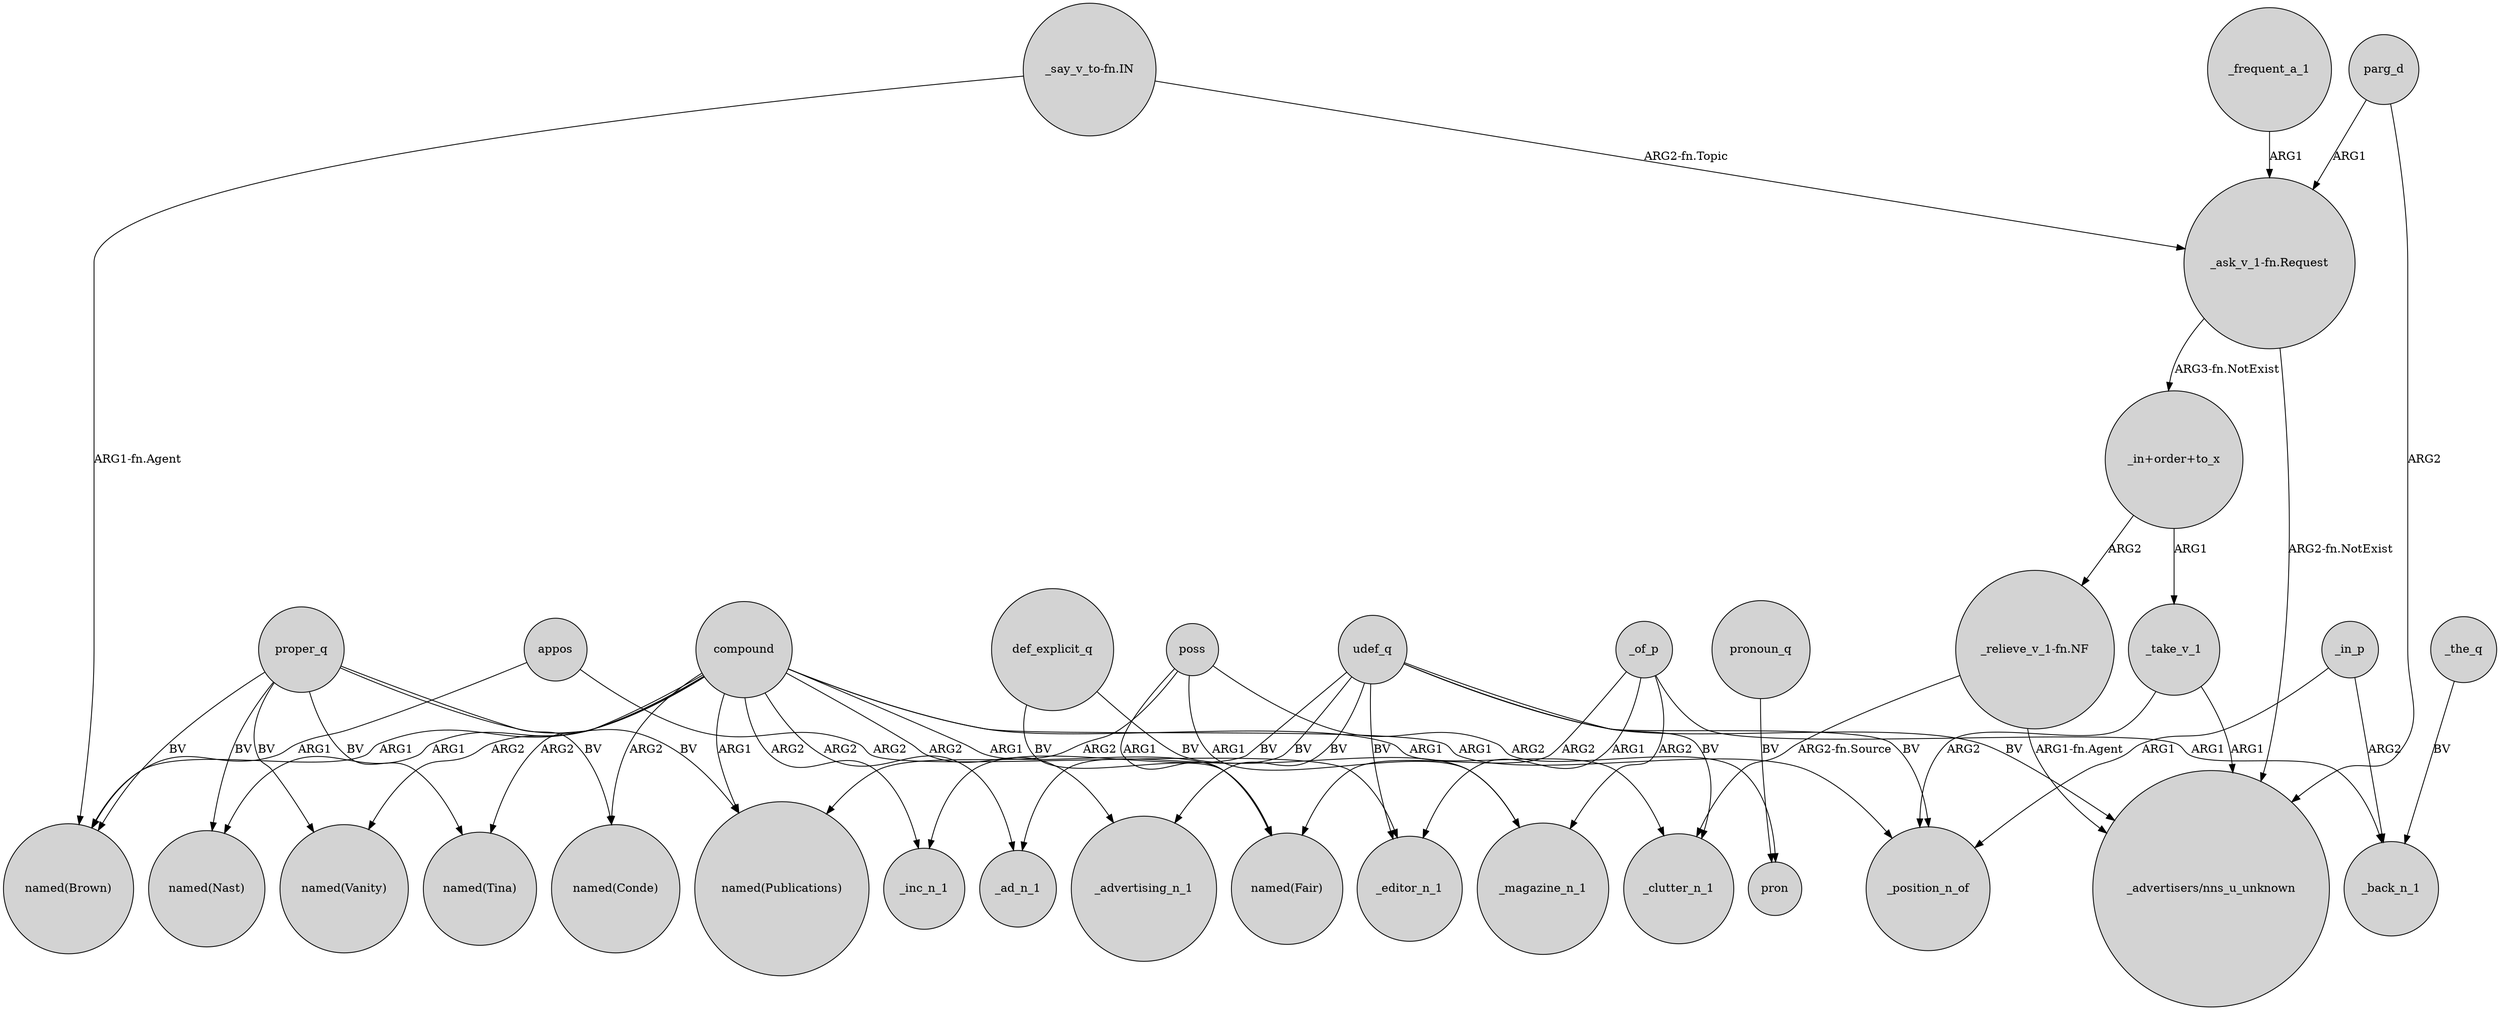 digraph {
	node [shape=circle style=filled]
	compound -> "named(Conde)" [label=ARG2]
	appos -> _editor_n_1 [label=ARG2]
	def_explicit_q -> _magazine_n_1 [label=BV]
	udef_q -> _inc_n_1 [label=BV]
	compound -> "named(Vanity)" [label=ARG2]
	def_explicit_q -> "named(Fair)" [label=BV]
	poss -> pron [label=ARG2]
	compound -> _ad_n_1 [label=ARG2]
	proper_q -> "named(Vanity)" [label=BV]
	compound -> "named(Nast)" [label=ARG1]
	compound -> "named(Publications)" [label=ARG1]
	_the_q -> _back_n_1 [label=BV]
	parg_d -> "_ask_v_1-fn.Request" [label=ARG1]
	parg_d -> "_advertisers/nns_u_unknown" [label=ARG2]
	"_say_v_to-fn.IN" -> "named(Brown)" [label="ARG1-fn.Agent"]
	"_ask_v_1-fn.Request" -> "_in+order+to_x" [label="ARG3-fn.NotExist"]
	proper_q -> "named(Brown)" [label=BV]
	proper_q -> "named(Publications)" [label=BV]
	"_in+order+to_x" -> "_relieve_v_1-fn.NF" [label=ARG2]
	appos -> "named(Brown)" [label=ARG1]
	proper_q -> "named(Tina)" [label=BV]
	"_ask_v_1-fn.Request" -> "_advertisers/nns_u_unknown" [label="ARG2-fn.NotExist"]
	poss -> "named(Publications)" [label=ARG2]
	udef_q -> _advertising_n_1 [label=BV]
	_of_p -> _back_n_1 [label=ARG1]
	_of_p -> _editor_n_1 [label=ARG1]
	poss -> _magazine_n_1 [label=ARG1]
	pronoun_q -> pron [label=BV]
	"_say_v_to-fn.IN" -> "_ask_v_1-fn.Request" [label="ARG2-fn.Topic"]
	"_relieve_v_1-fn.NF" -> "_advertisers/nns_u_unknown" [label="ARG1-fn.Agent"]
	_take_v_1 -> "_advertisers/nns_u_unknown" [label=ARG1]
	poss -> "named(Fair)" [label=ARG1]
	compound -> "named(Tina)" [label=ARG2]
	udef_q -> "_advertisers/nns_u_unknown" [label=BV]
	compound -> _advertising_n_1 [label=ARG2]
	udef_q -> _clutter_n_1 [label=BV]
	proper_q -> "named(Conde)" [label=BV]
	compound -> _position_n_of [label=ARG1]
	_of_p -> _magazine_n_1 [label=ARG2]
	udef_q -> _ad_n_1 [label=BV]
	"_relieve_v_1-fn.NF" -> _clutter_n_1 [label="ARG2-fn.Source"]
	_of_p -> "named(Fair)" [label=ARG2]
	udef_q -> _editor_n_1 [label=BV]
	compound -> "named(Fair)" [label=ARG1]
	proper_q -> "named(Nast)" [label=BV]
	"_in+order+to_x" -> _take_v_1 [label=ARG1]
	_in_p -> _position_n_of [label=ARG1]
	compound -> _clutter_n_1 [label=ARG1]
	_take_v_1 -> _position_n_of [label=ARG2]
	udef_q -> _position_n_of [label=BV]
	compound -> "named(Brown)" [label=ARG1]
	compound -> _inc_n_1 [label=ARG2]
	_in_p -> _back_n_1 [label=ARG2]
	_frequent_a_1 -> "_ask_v_1-fn.Request" [label=ARG1]
}

